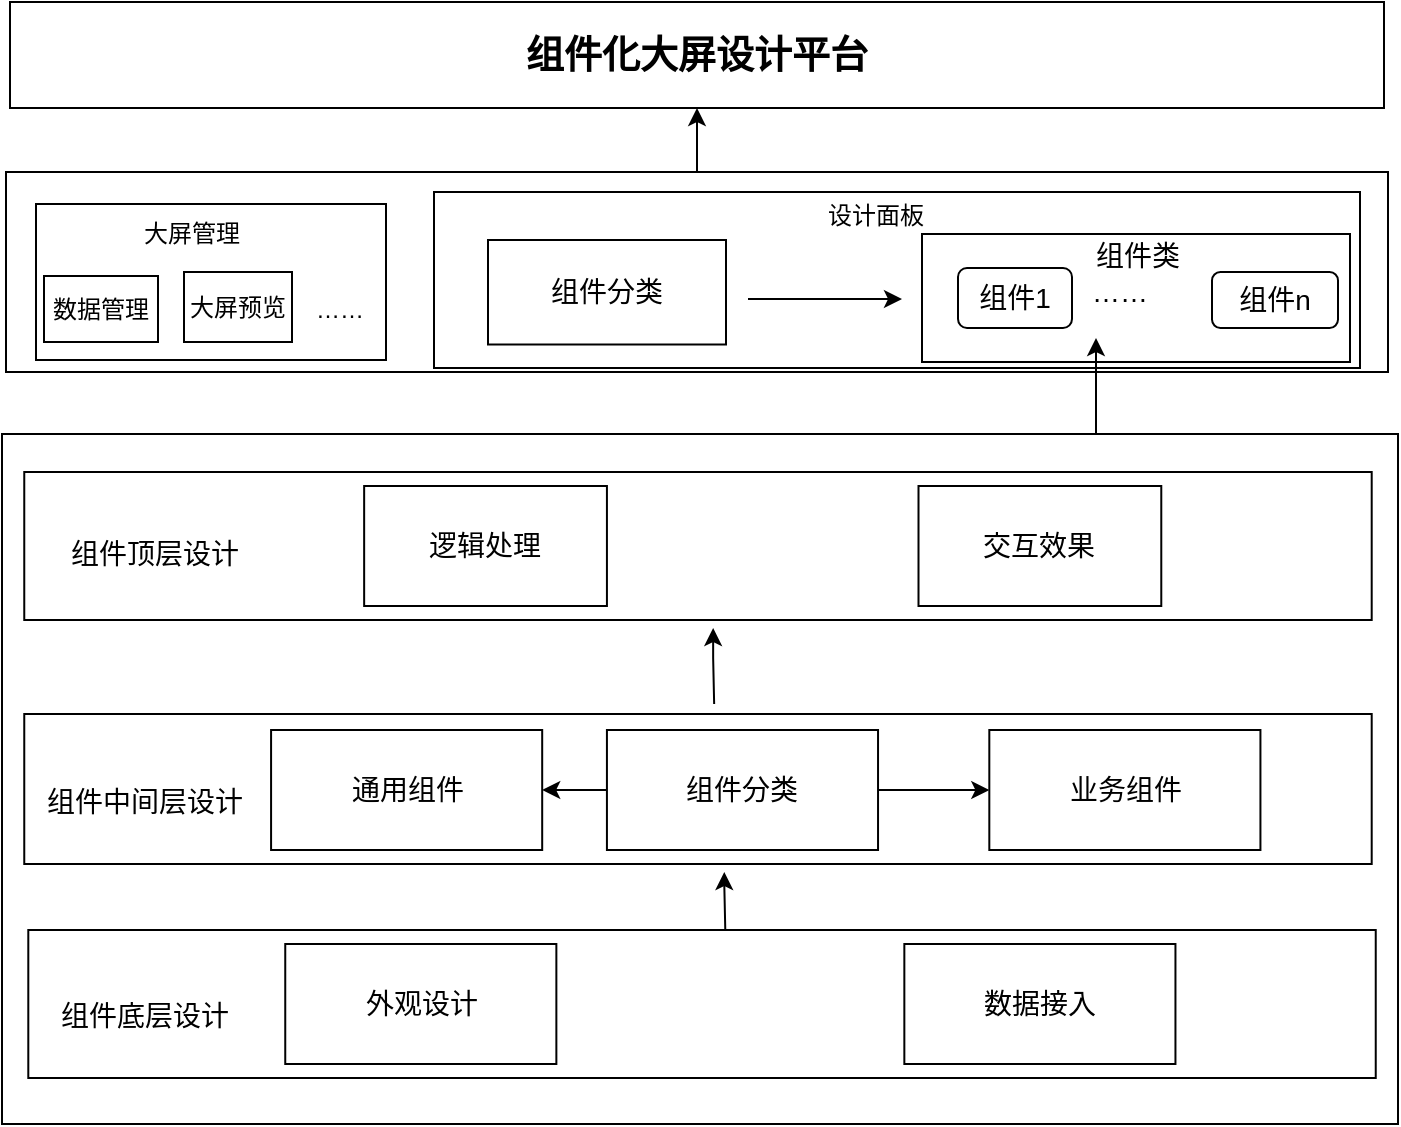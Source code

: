 <mxfile version="20.3.6" type="github">
  <diagram id="582y9QvesD82Uv6ePpaU" name="第 1 页">
    <mxGraphModel dx="946" dy="614" grid="0" gridSize="10" guides="1" tooltips="1" connect="1" arrows="1" fold="1" page="1" pageScale="1" pageWidth="827" pageHeight="1169" math="0" shadow="0">
      <root>
        <mxCell id="0" />
        <mxCell id="1" parent="0" />
        <mxCell id="-D918swgOjqRrHATFK2N-1" value="&lt;h4&gt;&lt;font style=&quot;font-size: 19px;&quot;&gt;组件化大屏设计平台&lt;/font&gt;&lt;/h4&gt;" style="rounded=0;whiteSpace=wrap;html=1;" parent="1" vertex="1">
          <mxGeometry x="65" y="52" width="687" height="53" as="geometry" />
        </mxCell>
        <mxCell id="-D918swgOjqRrHATFK2N-44" value="" style="edgeStyle=orthogonalEdgeStyle;rounded=0;orthogonalLoop=1;jettySize=auto;html=1;fontFamily=Helvetica;fontSize=14;" parent="1" source="-D918swgOjqRrHATFK2N-28" target="-D918swgOjqRrHATFK2N-1" edge="1">
          <mxGeometry relative="1" as="geometry" />
        </mxCell>
        <mxCell id="-D918swgOjqRrHATFK2N-28" value="" style="rounded=0;whiteSpace=wrap;html=1;fontFamily=Helvetica;fontSize=14;" parent="1" vertex="1">
          <mxGeometry x="63" y="137" width="691" height="100" as="geometry" />
        </mxCell>
        <mxCell id="-D918swgOjqRrHATFK2N-29" value="" style="rounded=0;whiteSpace=wrap;html=1;fontFamily=Helvetica;fontSize=14;" parent="1" vertex="1">
          <mxGeometry x="521" y="168" width="214" height="64" as="geometry" />
        </mxCell>
        <mxCell id="-D918swgOjqRrHATFK2N-32" value="" style="group" parent="1" vertex="1" connectable="0">
          <mxGeometry x="61" y="268" width="698" height="345" as="geometry" />
        </mxCell>
        <mxCell id="-D918swgOjqRrHATFK2N-2" value="" style="rounded=0;whiteSpace=wrap;html=1;fontFamily=Helvetica;fontSize=19;" parent="-D918swgOjqRrHATFK2N-32" vertex="1">
          <mxGeometry width="698" height="345" as="geometry" />
        </mxCell>
        <mxCell id="-D918swgOjqRrHATFK2N-31" value="" style="group" parent="-D918swgOjqRrHATFK2N-32" vertex="1" connectable="0">
          <mxGeometry x="11.128" y="19" width="675.745" height="303" as="geometry" />
        </mxCell>
        <mxCell id="-D918swgOjqRrHATFK2N-4" value="" style="rounded=0;whiteSpace=wrap;html=1;fontFamily=Helvetica;fontSize=19;" parent="-D918swgOjqRrHATFK2N-31" vertex="1">
          <mxGeometry width="673.722" height="74" as="geometry" />
        </mxCell>
        <mxCell id="-D918swgOjqRrHATFK2N-5" value="" style="rounded=0;whiteSpace=wrap;html=1;fontFamily=Helvetica;fontSize=19;" parent="-D918swgOjqRrHATFK2N-31" vertex="1">
          <mxGeometry y="121" width="673.722" height="75" as="geometry" />
        </mxCell>
        <mxCell id="-D918swgOjqRrHATFK2N-6" value="" style="rounded=0;whiteSpace=wrap;html=1;fontFamily=Helvetica;fontSize=19;" parent="-D918swgOjqRrHATFK2N-31" vertex="1">
          <mxGeometry x="2.023" y="229" width="673.722" height="74" as="geometry" />
        </mxCell>
        <mxCell id="-D918swgOjqRrHATFK2N-7" value="&lt;font style=&quot;font-size: 14px;&quot;&gt;组件底层设计&lt;/font&gt;" style="text;html=1;strokeColor=none;fillColor=none;align=center;verticalAlign=middle;whiteSpace=wrap;rounded=0;fontFamily=Helvetica;fontSize=19;" parent="-D918swgOjqRrHATFK2N-31" vertex="1">
          <mxGeometry x="10.116" y="255" width="101.159" height="32" as="geometry" />
        </mxCell>
        <mxCell id="-D918swgOjqRrHATFK2N-8" value="&lt;font style=&quot;font-size: 14px;&quot;&gt;组件中间层设计&lt;/font&gt;" style="text;html=1;strokeColor=none;fillColor=none;align=center;verticalAlign=middle;whiteSpace=wrap;rounded=0;fontFamily=Helvetica;fontSize=19;" parent="-D918swgOjqRrHATFK2N-31" vertex="1">
          <mxGeometry x="10.116" y="148" width="101.159" height="32" as="geometry" />
        </mxCell>
        <mxCell id="-D918swgOjqRrHATFK2N-9" value="外观设计" style="rounded=0;whiteSpace=wrap;html=1;fontFamily=Helvetica;fontSize=14;" parent="-D918swgOjqRrHATFK2N-31" vertex="1">
          <mxGeometry x="130.496" y="236" width="135.554" height="60" as="geometry" />
        </mxCell>
        <mxCell id="-D918swgOjqRrHATFK2N-11" value="数据接入" style="rounded=0;whiteSpace=wrap;html=1;fontFamily=Helvetica;fontSize=14;" parent="-D918swgOjqRrHATFK2N-31" vertex="1">
          <mxGeometry x="440.043" y="236" width="135.554" height="60" as="geometry" />
        </mxCell>
        <mxCell id="-D918swgOjqRrHATFK2N-12" value="组件分类" style="rounded=0;whiteSpace=wrap;html=1;fontFamily=Helvetica;fontSize=14;" parent="-D918swgOjqRrHATFK2N-31" vertex="1">
          <mxGeometry x="291.339" y="129" width="135.554" height="60" as="geometry" />
        </mxCell>
        <mxCell id="-D918swgOjqRrHATFK2N-13" value="通用组件" style="rounded=0;whiteSpace=wrap;html=1;fontFamily=Helvetica;fontSize=14;" parent="-D918swgOjqRrHATFK2N-31" vertex="1">
          <mxGeometry x="123.414" y="129" width="135.554" height="60" as="geometry" />
        </mxCell>
        <mxCell id="-D918swgOjqRrHATFK2N-15" value="" style="edgeStyle=orthogonalEdgeStyle;rounded=0;orthogonalLoop=1;jettySize=auto;html=1;fontFamily=Helvetica;fontSize=14;" parent="-D918swgOjqRrHATFK2N-31" source="-D918swgOjqRrHATFK2N-12" target="-D918swgOjqRrHATFK2N-13" edge="1">
          <mxGeometry relative="1" as="geometry" />
        </mxCell>
        <mxCell id="-D918swgOjqRrHATFK2N-14" value="业务组件" style="rounded=0;whiteSpace=wrap;html=1;fontFamily=Helvetica;fontSize=14;" parent="-D918swgOjqRrHATFK2N-31" vertex="1">
          <mxGeometry x="482.53" y="129" width="135.554" height="60" as="geometry" />
        </mxCell>
        <mxCell id="-D918swgOjqRrHATFK2N-16" value="" style="edgeStyle=orthogonalEdgeStyle;rounded=0;orthogonalLoop=1;jettySize=auto;html=1;fontFamily=Helvetica;fontSize=14;" parent="-D918swgOjqRrHATFK2N-31" source="-D918swgOjqRrHATFK2N-12" target="-D918swgOjqRrHATFK2N-14" edge="1">
          <mxGeometry relative="1" as="geometry" />
        </mxCell>
        <mxCell id="-D918swgOjqRrHATFK2N-18" value="&lt;span style=&quot;font-size: 14px;&quot;&gt;组件顶层设计&lt;/span&gt;" style="text;html=1;strokeColor=none;fillColor=none;align=center;verticalAlign=middle;whiteSpace=wrap;rounded=0;fontFamily=Helvetica;fontSize=19;" parent="-D918swgOjqRrHATFK2N-31" vertex="1">
          <mxGeometry x="15.174" y="24" width="101.159" height="32" as="geometry" />
        </mxCell>
        <mxCell id="-D918swgOjqRrHATFK2N-19" value="逻辑处理" style="rounded=0;whiteSpace=wrap;html=1;fontFamily=Helvetica;fontSize=14;" parent="-D918swgOjqRrHATFK2N-31" vertex="1">
          <mxGeometry x="169.949" y="7" width="121.391" height="60" as="geometry" />
        </mxCell>
        <mxCell id="-D918swgOjqRrHATFK2N-20" value="交互效果" style="rounded=0;whiteSpace=wrap;html=1;fontFamily=Helvetica;fontSize=14;" parent="-D918swgOjqRrHATFK2N-31" vertex="1">
          <mxGeometry x="447.124" y="7" width="121.391" height="60" as="geometry" />
        </mxCell>
        <mxCell id="-D918swgOjqRrHATFK2N-26" value="" style="endArrow=classic;html=1;rounded=0;fontFamily=Helvetica;fontSize=14;" parent="-D918swgOjqRrHATFK2N-31" edge="1">
          <mxGeometry width="50" height="50" relative="1" as="geometry">
            <mxPoint x="344.954" y="116" as="sourcePoint" />
            <mxPoint x="344.448" y="78" as="targetPoint" />
            <Array as="points">
              <mxPoint x="344.448" y="93" />
            </Array>
          </mxGeometry>
        </mxCell>
        <mxCell id="-D918swgOjqRrHATFK2N-27" value="" style="endArrow=classic;html=1;rounded=0;fontFamily=Helvetica;fontSize=14;" parent="-D918swgOjqRrHATFK2N-31" edge="1">
          <mxGeometry width="50" height="50" relative="1" as="geometry">
            <mxPoint x="350.517" y="229" as="sourcePoint" />
            <mxPoint x="350.012" y="200" as="targetPoint" />
            <Array as="points">
              <mxPoint x="350.012" y="206" />
            </Array>
          </mxGeometry>
        </mxCell>
        <mxCell id="-D918swgOjqRrHATFK2N-33" value="组件1" style="rounded=1;whiteSpace=wrap;html=1;fontFamily=Helvetica;fontSize=14;" parent="1" vertex="1">
          <mxGeometry x="539" y="185" width="57" height="30" as="geometry" />
        </mxCell>
        <mxCell id="-D918swgOjqRrHATFK2N-34" value="组件n" style="rounded=1;whiteSpace=wrap;html=1;fontFamily=Helvetica;fontSize=14;" parent="1" vertex="1">
          <mxGeometry x="666" y="187" width="63" height="28" as="geometry" />
        </mxCell>
        <mxCell id="-D918swgOjqRrHATFK2N-35" value="……" style="text;html=1;strokeColor=none;fillColor=none;align=center;verticalAlign=middle;whiteSpace=wrap;rounded=0;fontFamily=Helvetica;fontSize=14;" parent="1" vertex="1">
          <mxGeometry x="589.5" y="181.5" width="60" height="30" as="geometry" />
        </mxCell>
        <mxCell id="-D918swgOjqRrHATFK2N-37" value="组件类" style="text;html=1;strokeColor=none;fillColor=none;align=center;verticalAlign=middle;whiteSpace=wrap;rounded=0;fontFamily=Helvetica;fontSize=14;" parent="1" vertex="1">
          <mxGeometry x="599" y="164" width="60" height="30" as="geometry" />
        </mxCell>
        <mxCell id="-D918swgOjqRrHATFK2N-40" value="" style="endArrow=classic;html=1;rounded=0;fontFamily=Helvetica;fontSize=14;" parent="1" edge="1">
          <mxGeometry width="50" height="50" relative="1" as="geometry">
            <mxPoint x="608" y="268" as="sourcePoint" />
            <mxPoint x="608" y="220" as="targetPoint" />
          </mxGeometry>
        </mxCell>
        <mxCell id="-D918swgOjqRrHATFK2N-42" value="" style="rounded=0;whiteSpace=wrap;html=1;fontFamily=Helvetica;fontSize=14;fillColor=none;" parent="1" vertex="1">
          <mxGeometry x="277" y="147" width="463" height="88" as="geometry" />
        </mxCell>
        <mxCell id="-D918swgOjqRrHATFK2N-43" value="组件分类" style="rounded=0;whiteSpace=wrap;html=1;fontFamily=Helvetica;fontSize=14;" parent="1" vertex="1">
          <mxGeometry x="304" y="171" width="119" height="52.25" as="geometry" />
        </mxCell>
        <mxCell id="p2pEYqIUH2UOAudHgDwn-2" value="设计面板" style="text;html=1;strokeColor=none;fillColor=none;align=center;verticalAlign=middle;whiteSpace=wrap;rounded=0;" vertex="1" parent="1">
          <mxGeometry x="468" y="141" width="60" height="35" as="geometry" />
        </mxCell>
        <mxCell id="p2pEYqIUH2UOAudHgDwn-6" value="" style="endArrow=classic;html=1;rounded=0;" edge="1" parent="1">
          <mxGeometry width="50" height="50" relative="1" as="geometry">
            <mxPoint x="434" y="200.5" as="sourcePoint" />
            <mxPoint x="511" y="200.5" as="targetPoint" />
          </mxGeometry>
        </mxCell>
        <mxCell id="p2pEYqIUH2UOAudHgDwn-7" value="" style="rounded=0;whiteSpace=wrap;html=1;fillColor=none;" vertex="1" parent="1">
          <mxGeometry x="78" y="153" width="175" height="78" as="geometry" />
        </mxCell>
        <mxCell id="p2pEYqIUH2UOAudHgDwn-8" value="大屏管理" style="text;html=1;strokeColor=none;fillColor=none;align=center;verticalAlign=middle;whiteSpace=wrap;rounded=0;" vertex="1" parent="1">
          <mxGeometry x="121" y="153" width="70" height="30" as="geometry" />
        </mxCell>
        <mxCell id="p2pEYqIUH2UOAudHgDwn-9" value="数据管理" style="rounded=0;whiteSpace=wrap;html=1;fillColor=none;" vertex="1" parent="1">
          <mxGeometry x="82" y="189" width="57" height="33" as="geometry" />
        </mxCell>
        <mxCell id="p2pEYqIUH2UOAudHgDwn-10" value="大屏预览" style="rounded=0;whiteSpace=wrap;html=1;fillColor=none;" vertex="1" parent="1">
          <mxGeometry x="152" y="187" width="54" height="35" as="geometry" />
        </mxCell>
        <mxCell id="p2pEYqIUH2UOAudHgDwn-11" value="……" style="text;html=1;strokeColor=none;fillColor=none;align=center;verticalAlign=middle;whiteSpace=wrap;rounded=0;" vertex="1" parent="1">
          <mxGeometry x="200" y="192.5" width="60" height="26" as="geometry" />
        </mxCell>
      </root>
    </mxGraphModel>
  </diagram>
</mxfile>
